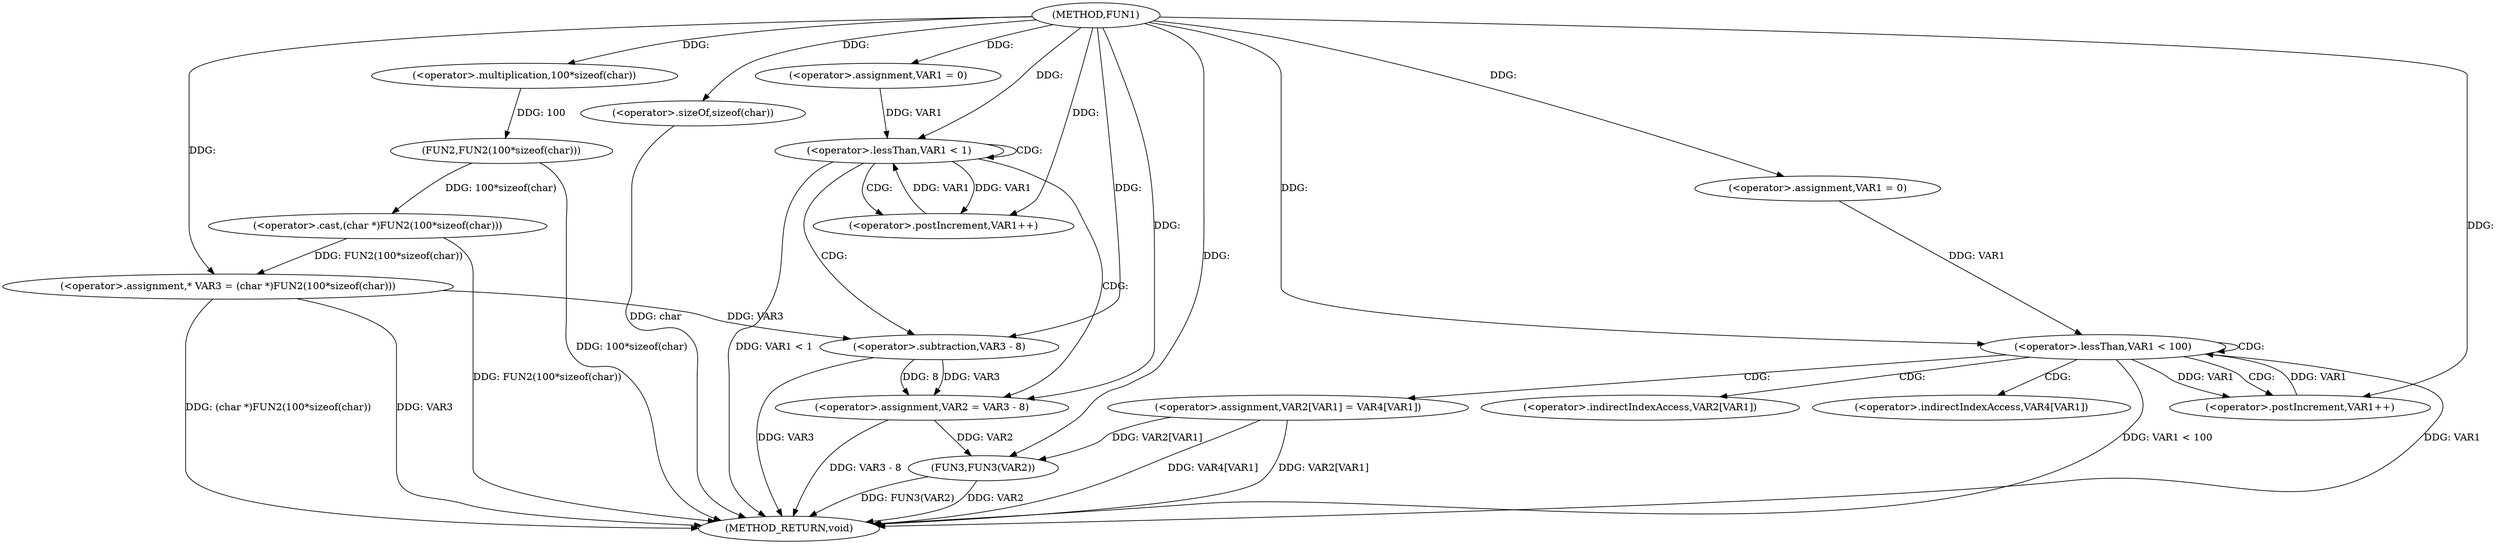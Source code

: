 digraph FUN1 {  
"1000100" [label = "(METHOD,FUN1)" ]
"1000151" [label = "(METHOD_RETURN,void)" ]
"1000105" [label = "(<operator>.assignment,* VAR3 = (char *)FUN2(100*sizeof(char)))" ]
"1000107" [label = "(<operator>.cast,(char *)FUN2(100*sizeof(char)))" ]
"1000109" [label = "(FUN2,FUN2(100*sizeof(char)))" ]
"1000110" [label = "(<operator>.multiplication,100*sizeof(char))" ]
"1000112" [label = "(<operator>.sizeOf,sizeof(char))" ]
"1000115" [label = "(<operator>.assignment,VAR1 = 0)" ]
"1000118" [label = "(<operator>.lessThan,VAR1 < 1)" ]
"1000121" [label = "(<operator>.postIncrement,VAR1++)" ]
"1000124" [label = "(<operator>.assignment,VAR2 = VAR3 - 8)" ]
"1000126" [label = "(<operator>.subtraction,VAR3 - 8)" ]
"1000133" [label = "(<operator>.assignment,VAR1 = 0)" ]
"1000136" [label = "(<operator>.lessThan,VAR1 < 100)" ]
"1000139" [label = "(<operator>.postIncrement,VAR1++)" ]
"1000142" [label = "(<operator>.assignment,VAR2[VAR1] = VAR4[VAR1])" ]
"1000149" [label = "(FUN3,FUN3(VAR2))" ]
"1000143" [label = "(<operator>.indirectIndexAccess,VAR2[VAR1])" ]
"1000146" [label = "(<operator>.indirectIndexAccess,VAR4[VAR1])" ]
  "1000124" -> "1000151"  [ label = "DDG: VAR3 - 8"] 
  "1000105" -> "1000151"  [ label = "DDG: (char *)FUN2(100*sizeof(char))"] 
  "1000149" -> "1000151"  [ label = "DDG: FUN3(VAR2)"] 
  "1000126" -> "1000151"  [ label = "DDG: VAR3"] 
  "1000118" -> "1000151"  [ label = "DDG: VAR1 < 1"] 
  "1000149" -> "1000151"  [ label = "DDG: VAR2"] 
  "1000142" -> "1000151"  [ label = "DDG: VAR4[VAR1]"] 
  "1000112" -> "1000151"  [ label = "DDG: char"] 
  "1000109" -> "1000151"  [ label = "DDG: 100*sizeof(char)"] 
  "1000142" -> "1000151"  [ label = "DDG: VAR2[VAR1]"] 
  "1000136" -> "1000151"  [ label = "DDG: VAR1 < 100"] 
  "1000136" -> "1000151"  [ label = "DDG: VAR1"] 
  "1000105" -> "1000151"  [ label = "DDG: VAR3"] 
  "1000107" -> "1000151"  [ label = "DDG: FUN2(100*sizeof(char))"] 
  "1000107" -> "1000105"  [ label = "DDG: FUN2(100*sizeof(char))"] 
  "1000100" -> "1000105"  [ label = "DDG: "] 
  "1000109" -> "1000107"  [ label = "DDG: 100*sizeof(char)"] 
  "1000110" -> "1000109"  [ label = "DDG: 100"] 
  "1000100" -> "1000110"  [ label = "DDG: "] 
  "1000100" -> "1000112"  [ label = "DDG: "] 
  "1000100" -> "1000115"  [ label = "DDG: "] 
  "1000121" -> "1000118"  [ label = "DDG: VAR1"] 
  "1000115" -> "1000118"  [ label = "DDG: VAR1"] 
  "1000100" -> "1000118"  [ label = "DDG: "] 
  "1000118" -> "1000121"  [ label = "DDG: VAR1"] 
  "1000100" -> "1000121"  [ label = "DDG: "] 
  "1000126" -> "1000124"  [ label = "DDG: VAR3"] 
  "1000126" -> "1000124"  [ label = "DDG: 8"] 
  "1000100" -> "1000124"  [ label = "DDG: "] 
  "1000105" -> "1000126"  [ label = "DDG: VAR3"] 
  "1000100" -> "1000126"  [ label = "DDG: "] 
  "1000100" -> "1000133"  [ label = "DDG: "] 
  "1000139" -> "1000136"  [ label = "DDG: VAR1"] 
  "1000133" -> "1000136"  [ label = "DDG: VAR1"] 
  "1000100" -> "1000136"  [ label = "DDG: "] 
  "1000136" -> "1000139"  [ label = "DDG: VAR1"] 
  "1000100" -> "1000139"  [ label = "DDG: "] 
  "1000124" -> "1000149"  [ label = "DDG: VAR2"] 
  "1000142" -> "1000149"  [ label = "DDG: VAR2[VAR1]"] 
  "1000100" -> "1000149"  [ label = "DDG: "] 
  "1000118" -> "1000121"  [ label = "CDG: "] 
  "1000118" -> "1000124"  [ label = "CDG: "] 
  "1000118" -> "1000118"  [ label = "CDG: "] 
  "1000118" -> "1000126"  [ label = "CDG: "] 
  "1000136" -> "1000142"  [ label = "CDG: "] 
  "1000136" -> "1000139"  [ label = "CDG: "] 
  "1000136" -> "1000146"  [ label = "CDG: "] 
  "1000136" -> "1000143"  [ label = "CDG: "] 
  "1000136" -> "1000136"  [ label = "CDG: "] 
}
